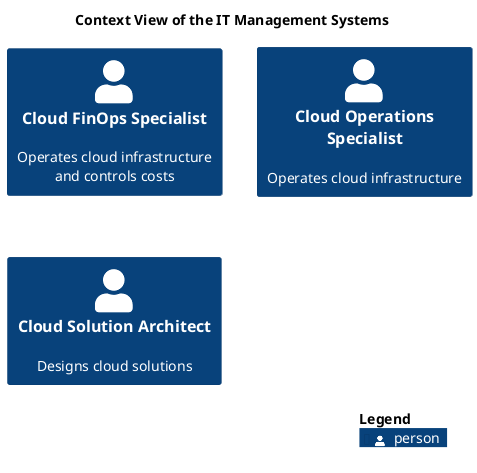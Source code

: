 @startuml context-view
!include <C4/C4_Context.puml>
!include <awslib14/AWSCommon>
!include <awslib14/AWSC4Integration>
!include <azure/AzureCommon>
!include <azure/AzureC4Integration>
!include <tupadr3/common>


LAYOUT_TOP_DOWN()




title Context View of the IT Management Systems
Person(mybank_itManagement_cloudFinopsSpecialist, "Cloud FinOps Specialist", $descr="Operates cloud infrastructure and controls costs")
Person(mybank_itManagement_cloudOperationsSpecialist, "Cloud Operations Specialist", $descr="Operates cloud infrastructure")
Person(mybank_itManagement_cloudSolutionArchitect, "Cloud Solution Architect", $descr="Designs cloud solutions")
SHOW_LEGEND()
@enduml
